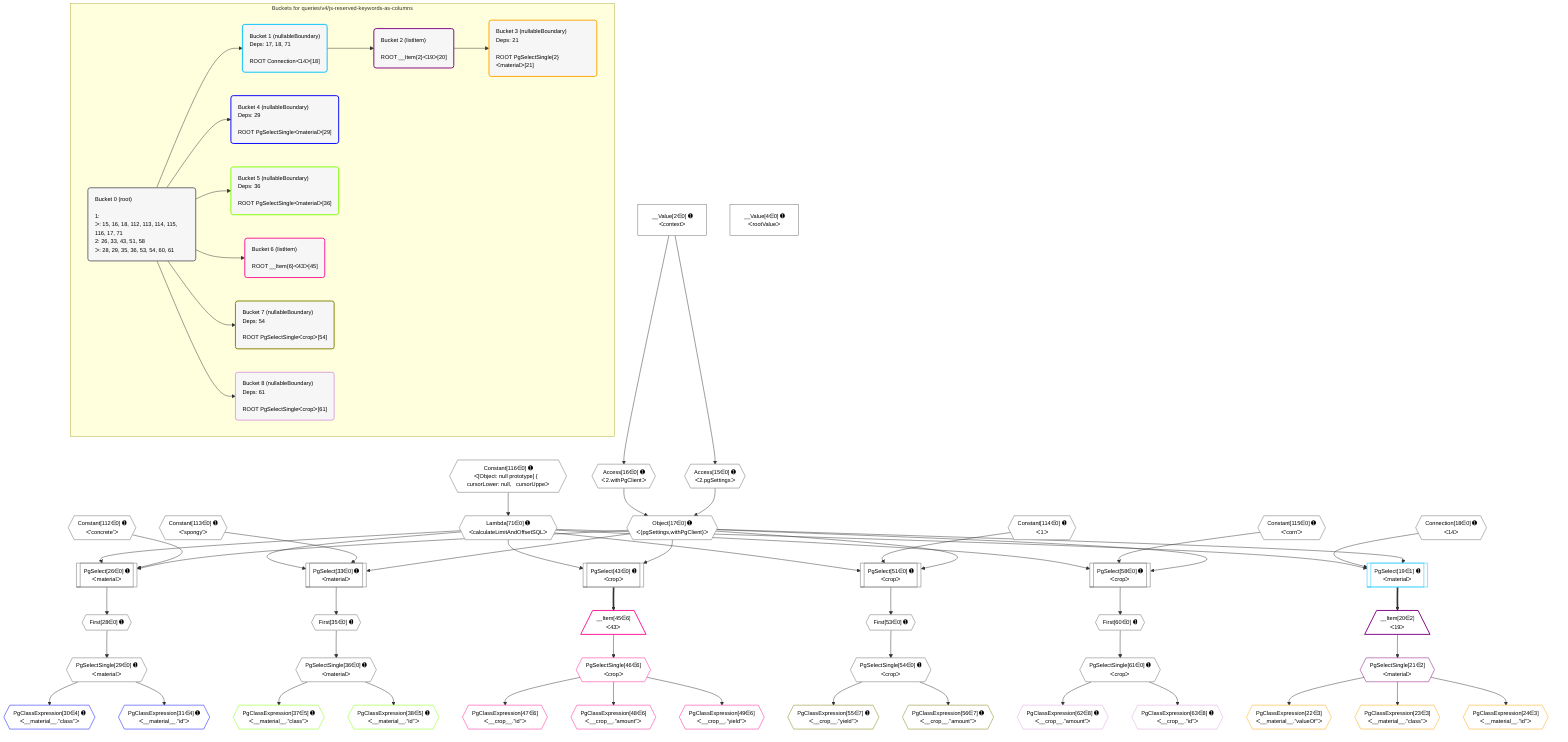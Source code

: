 %%{init: {'themeVariables': { 'fontSize': '12px'}}}%%
graph TD
    classDef path fill:#eee,stroke:#000,color:#000
    classDef plan fill:#fff,stroke-width:1px,color:#000
    classDef itemplan fill:#fff,stroke-width:2px,color:#000
    classDef unbatchedplan fill:#dff,stroke-width:1px,color:#000
    classDef sideeffectplan fill:#fcc,stroke-width:2px,color:#000
    classDef bucket fill:#f6f6f6,color:#000,stroke-width:2px,text-align:left


    %% plan dependencies
    PgSelect26[["PgSelect[26∈0] ➊<br />ᐸmaterialᐳ"]]:::plan
    Object17{{"Object[17∈0] ➊<br />ᐸ{pgSettings,withPgClient}ᐳ"}}:::plan
    Constant112{{"Constant[112∈0] ➊<br />ᐸ'concrete'ᐳ"}}:::plan
    Lambda71{{"Lambda[71∈0] ➊<br />ᐸcalculateLimitAndOffsetSQLᐳ"}}:::plan
    Object17 & Constant112 & Lambda71 --> PgSelect26
    PgSelect33[["PgSelect[33∈0] ➊<br />ᐸmaterialᐳ"]]:::plan
    Constant113{{"Constant[113∈0] ➊<br />ᐸ'spongy'ᐳ"}}:::plan
    Object17 & Constant113 & Lambda71 --> PgSelect33
    PgSelect51[["PgSelect[51∈0] ➊<br />ᐸcropᐳ"]]:::plan
    Constant114{{"Constant[114∈0] ➊<br />ᐸ1ᐳ"}}:::plan
    Object17 & Constant114 & Lambda71 --> PgSelect51
    PgSelect58[["PgSelect[58∈0] ➊<br />ᐸcropᐳ"]]:::plan
    Constant115{{"Constant[115∈0] ➊<br />ᐸ'corn'ᐳ"}}:::plan
    Object17 & Constant115 & Lambda71 --> PgSelect58
    Access15{{"Access[15∈0] ➊<br />ᐸ2.pgSettingsᐳ"}}:::plan
    Access16{{"Access[16∈0] ➊<br />ᐸ2.withPgClientᐳ"}}:::plan
    Access15 & Access16 --> Object17
    PgSelect43[["PgSelect[43∈0] ➊<br />ᐸcropᐳ"]]:::plan
    Object17 & Lambda71 --> PgSelect43
    __Value2["__Value[2∈0] ➊<br />ᐸcontextᐳ"]:::plan
    __Value2 --> Access15
    __Value2 --> Access16
    First28{{"First[28∈0] ➊"}}:::plan
    PgSelect26 --> First28
    PgSelectSingle29{{"PgSelectSingle[29∈0] ➊<br />ᐸmaterialᐳ"}}:::plan
    First28 --> PgSelectSingle29
    First35{{"First[35∈0] ➊"}}:::plan
    PgSelect33 --> First35
    PgSelectSingle36{{"PgSelectSingle[36∈0] ➊<br />ᐸmaterialᐳ"}}:::plan
    First35 --> PgSelectSingle36
    First53{{"First[53∈0] ➊"}}:::plan
    PgSelect51 --> First53
    PgSelectSingle54{{"PgSelectSingle[54∈0] ➊<br />ᐸcropᐳ"}}:::plan
    First53 --> PgSelectSingle54
    First60{{"First[60∈0] ➊"}}:::plan
    PgSelect58 --> First60
    PgSelectSingle61{{"PgSelectSingle[61∈0] ➊<br />ᐸcropᐳ"}}:::plan
    First60 --> PgSelectSingle61
    Constant116{{"Constant[116∈0] ➊<br />ᐸ[Object: null prototype] {   cursorLower: null,   cursorUppeᐳ"}}:::plan
    Constant116 --> Lambda71
    __Value4["__Value[4∈0] ➊<br />ᐸrootValueᐳ"]:::plan
    Connection18{{"Connection[18∈0] ➊<br />ᐸ14ᐳ"}}:::plan
    PgSelect19[["PgSelect[19∈1] ➊<br />ᐸmaterialᐳ"]]:::plan
    Object17 & Connection18 & Lambda71 --> PgSelect19
    __Item20[/"__Item[20∈2]<br />ᐸ19ᐳ"\]:::itemplan
    PgSelect19 ==> __Item20
    PgSelectSingle21{{"PgSelectSingle[21∈2]<br />ᐸmaterialᐳ"}}:::plan
    __Item20 --> PgSelectSingle21
    PgClassExpression22{{"PgClassExpression[22∈3]<br />ᐸ__material__.”valueOf”ᐳ"}}:::plan
    PgSelectSingle21 --> PgClassExpression22
    PgClassExpression23{{"PgClassExpression[23∈3]<br />ᐸ__material__.”class”ᐳ"}}:::plan
    PgSelectSingle21 --> PgClassExpression23
    PgClassExpression24{{"PgClassExpression[24∈3]<br />ᐸ__material__.”id”ᐳ"}}:::plan
    PgSelectSingle21 --> PgClassExpression24
    PgClassExpression30{{"PgClassExpression[30∈4] ➊<br />ᐸ__material__.”class”ᐳ"}}:::plan
    PgSelectSingle29 --> PgClassExpression30
    PgClassExpression31{{"PgClassExpression[31∈4] ➊<br />ᐸ__material__.”id”ᐳ"}}:::plan
    PgSelectSingle29 --> PgClassExpression31
    PgClassExpression37{{"PgClassExpression[37∈5] ➊<br />ᐸ__material__.”class”ᐳ"}}:::plan
    PgSelectSingle36 --> PgClassExpression37
    PgClassExpression38{{"PgClassExpression[38∈5] ➊<br />ᐸ__material__.”id”ᐳ"}}:::plan
    PgSelectSingle36 --> PgClassExpression38
    __Item45[/"__Item[45∈6]<br />ᐸ43ᐳ"\]:::itemplan
    PgSelect43 ==> __Item45
    PgSelectSingle46{{"PgSelectSingle[46∈6]<br />ᐸcropᐳ"}}:::plan
    __Item45 --> PgSelectSingle46
    PgClassExpression47{{"PgClassExpression[47∈6]<br />ᐸ__crop__.”id”ᐳ"}}:::plan
    PgSelectSingle46 --> PgClassExpression47
    PgClassExpression48{{"PgClassExpression[48∈6]<br />ᐸ__crop__.”amount”ᐳ"}}:::plan
    PgSelectSingle46 --> PgClassExpression48
    PgClassExpression49{{"PgClassExpression[49∈6]<br />ᐸ__crop__.”yield”ᐳ"}}:::plan
    PgSelectSingle46 --> PgClassExpression49
    PgClassExpression55{{"PgClassExpression[55∈7] ➊<br />ᐸ__crop__.”yield”ᐳ"}}:::plan
    PgSelectSingle54 --> PgClassExpression55
    PgClassExpression56{{"PgClassExpression[56∈7] ➊<br />ᐸ__crop__.”amount”ᐳ"}}:::plan
    PgSelectSingle54 --> PgClassExpression56
    PgClassExpression62{{"PgClassExpression[62∈8] ➊<br />ᐸ__crop__.”amount”ᐳ"}}:::plan
    PgSelectSingle61 --> PgClassExpression62
    PgClassExpression63{{"PgClassExpression[63∈8] ➊<br />ᐸ__crop__.”id”ᐳ"}}:::plan
    PgSelectSingle61 --> PgClassExpression63

    %% define steps

    subgraph "Buckets for queries/v4/js-reserved-keywords-as-columns"
    Bucket0("Bucket 0 (root)<br /><br />1: <br />ᐳ: 15, 16, 18, 112, 113, 114, 115, 116, 17, 71<br />2: 26, 33, 43, 51, 58<br />ᐳ: 28, 29, 35, 36, 53, 54, 60, 61"):::bucket
    classDef bucket0 stroke:#696969
    class Bucket0,__Value2,__Value4,Access15,Access16,Object17,Connection18,PgSelect26,First28,PgSelectSingle29,PgSelect33,First35,PgSelectSingle36,PgSelect43,PgSelect51,First53,PgSelectSingle54,PgSelect58,First60,PgSelectSingle61,Lambda71,Constant112,Constant113,Constant114,Constant115,Constant116 bucket0
    Bucket1("Bucket 1 (nullableBoundary)<br />Deps: 17, 18, 71<br /><br />ROOT Connectionᐸ14ᐳ[18]"):::bucket
    classDef bucket1 stroke:#00bfff
    class Bucket1,PgSelect19 bucket1
    Bucket2("Bucket 2 (listItem)<br /><br />ROOT __Item{2}ᐸ19ᐳ[20]"):::bucket
    classDef bucket2 stroke:#7f007f
    class Bucket2,__Item20,PgSelectSingle21 bucket2
    Bucket3("Bucket 3 (nullableBoundary)<br />Deps: 21<br /><br />ROOT PgSelectSingle{2}ᐸmaterialᐳ[21]"):::bucket
    classDef bucket3 stroke:#ffa500
    class Bucket3,PgClassExpression22,PgClassExpression23,PgClassExpression24 bucket3
    Bucket4("Bucket 4 (nullableBoundary)<br />Deps: 29<br /><br />ROOT PgSelectSingleᐸmaterialᐳ[29]"):::bucket
    classDef bucket4 stroke:#0000ff
    class Bucket4,PgClassExpression30,PgClassExpression31 bucket4
    Bucket5("Bucket 5 (nullableBoundary)<br />Deps: 36<br /><br />ROOT PgSelectSingleᐸmaterialᐳ[36]"):::bucket
    classDef bucket5 stroke:#7fff00
    class Bucket5,PgClassExpression37,PgClassExpression38 bucket5
    Bucket6("Bucket 6 (listItem)<br /><br />ROOT __Item{6}ᐸ43ᐳ[45]"):::bucket
    classDef bucket6 stroke:#ff1493
    class Bucket6,__Item45,PgSelectSingle46,PgClassExpression47,PgClassExpression48,PgClassExpression49 bucket6
    Bucket7("Bucket 7 (nullableBoundary)<br />Deps: 54<br /><br />ROOT PgSelectSingleᐸcropᐳ[54]"):::bucket
    classDef bucket7 stroke:#808000
    class Bucket7,PgClassExpression55,PgClassExpression56 bucket7
    Bucket8("Bucket 8 (nullableBoundary)<br />Deps: 61<br /><br />ROOT PgSelectSingleᐸcropᐳ[61]"):::bucket
    classDef bucket8 stroke:#dda0dd
    class Bucket8,PgClassExpression62,PgClassExpression63 bucket8
    Bucket0 --> Bucket1 & Bucket4 & Bucket5 & Bucket6 & Bucket7 & Bucket8
    Bucket1 --> Bucket2
    Bucket2 --> Bucket3
    end